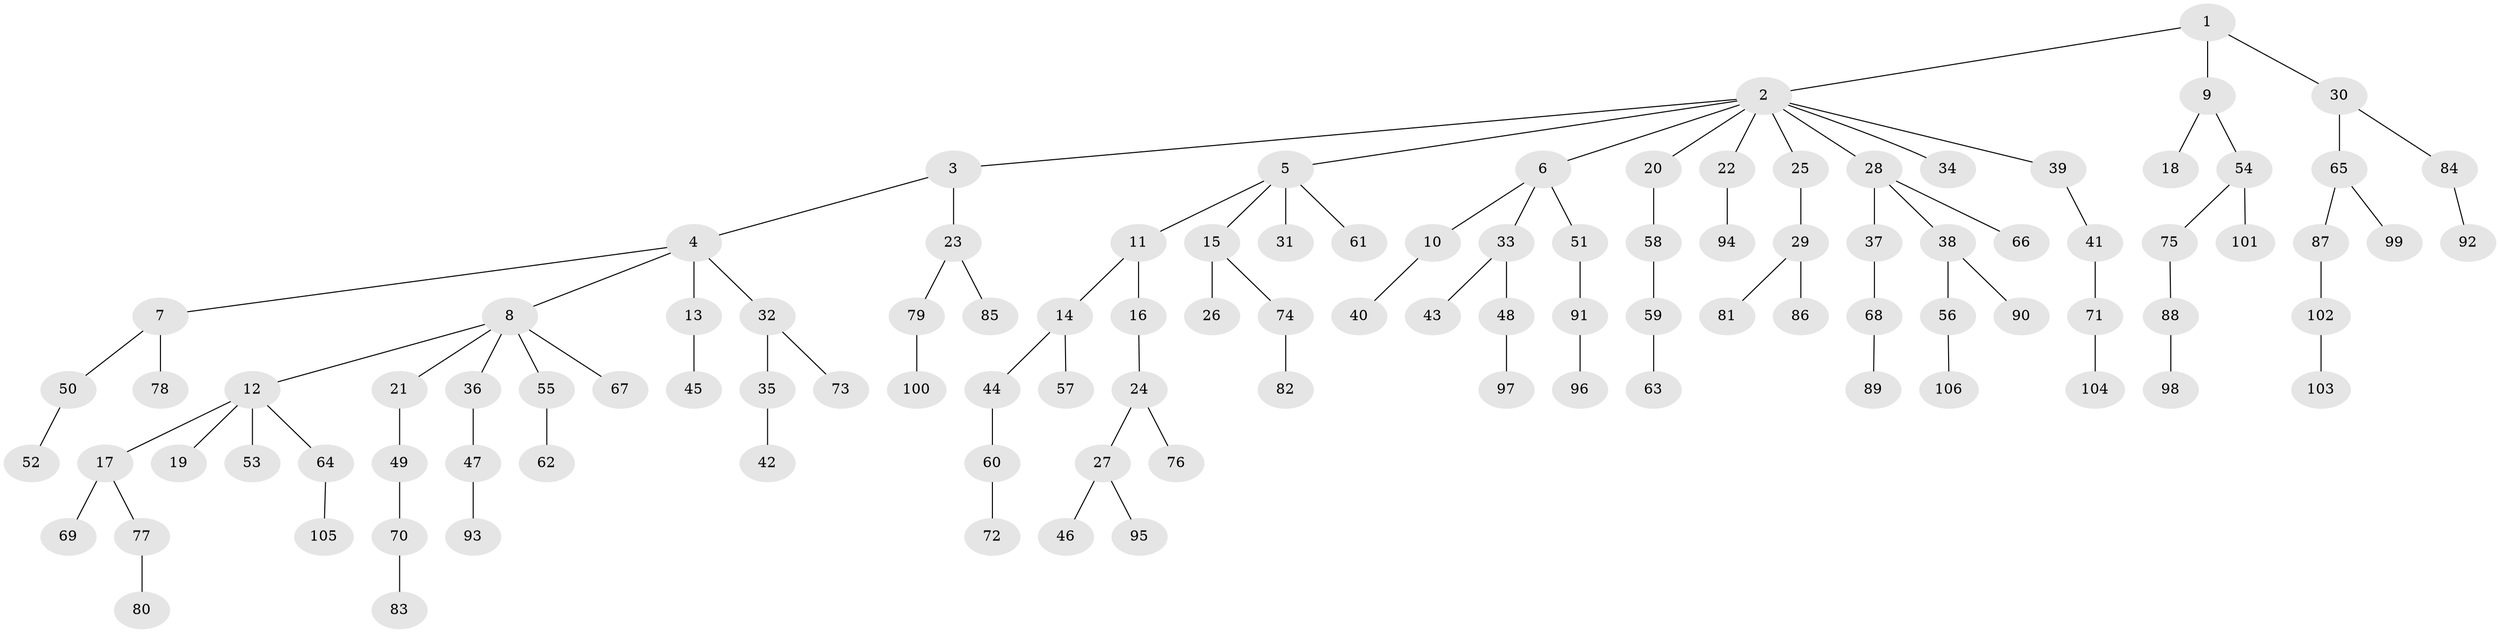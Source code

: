 // coarse degree distribution, {2: 0.4189189189189189, 1: 0.4594594594594595, 10: 0.02702702702702703, 5: 0.04054054054054054, 4: 0.04054054054054054, 3: 0.013513513513513514}
// Generated by graph-tools (version 1.1) at 2025/55/03/04/25 21:55:59]
// undirected, 106 vertices, 105 edges
graph export_dot {
graph [start="1"]
  node [color=gray90,style=filled];
  1;
  2;
  3;
  4;
  5;
  6;
  7;
  8;
  9;
  10;
  11;
  12;
  13;
  14;
  15;
  16;
  17;
  18;
  19;
  20;
  21;
  22;
  23;
  24;
  25;
  26;
  27;
  28;
  29;
  30;
  31;
  32;
  33;
  34;
  35;
  36;
  37;
  38;
  39;
  40;
  41;
  42;
  43;
  44;
  45;
  46;
  47;
  48;
  49;
  50;
  51;
  52;
  53;
  54;
  55;
  56;
  57;
  58;
  59;
  60;
  61;
  62;
  63;
  64;
  65;
  66;
  67;
  68;
  69;
  70;
  71;
  72;
  73;
  74;
  75;
  76;
  77;
  78;
  79;
  80;
  81;
  82;
  83;
  84;
  85;
  86;
  87;
  88;
  89;
  90;
  91;
  92;
  93;
  94;
  95;
  96;
  97;
  98;
  99;
  100;
  101;
  102;
  103;
  104;
  105;
  106;
  1 -- 2;
  1 -- 9;
  1 -- 30;
  2 -- 3;
  2 -- 5;
  2 -- 6;
  2 -- 20;
  2 -- 22;
  2 -- 25;
  2 -- 28;
  2 -- 34;
  2 -- 39;
  3 -- 4;
  3 -- 23;
  4 -- 7;
  4 -- 8;
  4 -- 13;
  4 -- 32;
  5 -- 11;
  5 -- 15;
  5 -- 31;
  5 -- 61;
  6 -- 10;
  6 -- 33;
  6 -- 51;
  7 -- 50;
  7 -- 78;
  8 -- 12;
  8 -- 21;
  8 -- 36;
  8 -- 55;
  8 -- 67;
  9 -- 18;
  9 -- 54;
  10 -- 40;
  11 -- 14;
  11 -- 16;
  12 -- 17;
  12 -- 19;
  12 -- 53;
  12 -- 64;
  13 -- 45;
  14 -- 44;
  14 -- 57;
  15 -- 26;
  15 -- 74;
  16 -- 24;
  17 -- 69;
  17 -- 77;
  20 -- 58;
  21 -- 49;
  22 -- 94;
  23 -- 79;
  23 -- 85;
  24 -- 27;
  24 -- 76;
  25 -- 29;
  27 -- 46;
  27 -- 95;
  28 -- 37;
  28 -- 38;
  28 -- 66;
  29 -- 81;
  29 -- 86;
  30 -- 65;
  30 -- 84;
  32 -- 35;
  32 -- 73;
  33 -- 43;
  33 -- 48;
  35 -- 42;
  36 -- 47;
  37 -- 68;
  38 -- 56;
  38 -- 90;
  39 -- 41;
  41 -- 71;
  44 -- 60;
  47 -- 93;
  48 -- 97;
  49 -- 70;
  50 -- 52;
  51 -- 91;
  54 -- 75;
  54 -- 101;
  55 -- 62;
  56 -- 106;
  58 -- 59;
  59 -- 63;
  60 -- 72;
  64 -- 105;
  65 -- 87;
  65 -- 99;
  68 -- 89;
  70 -- 83;
  71 -- 104;
  74 -- 82;
  75 -- 88;
  77 -- 80;
  79 -- 100;
  84 -- 92;
  87 -- 102;
  88 -- 98;
  91 -- 96;
  102 -- 103;
}
